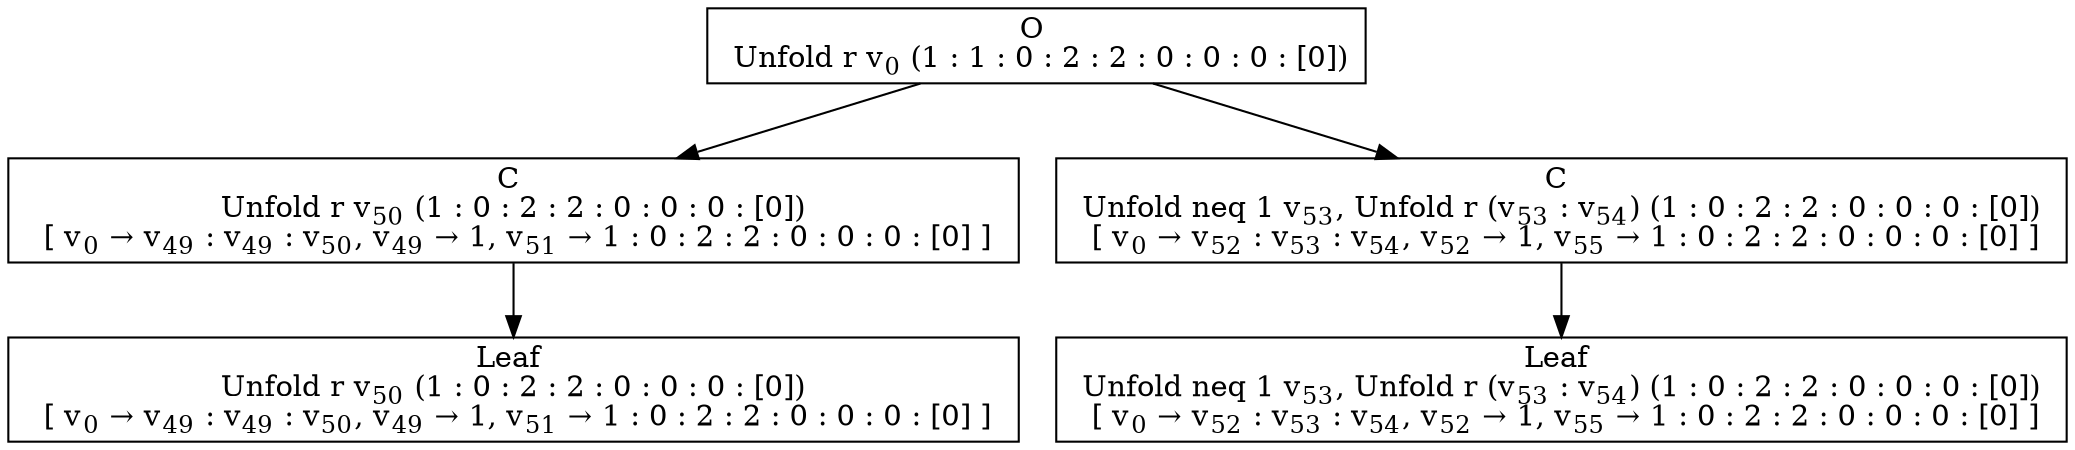 digraph {
    graph [rankdir=TB
          ,bgcolor=transparent];
    node [shape=box
         ,fillcolor=white
         ,style=filled];
    0 [label=<O <BR/> Unfold r v<SUB>0</SUB> (1 : 1 : 0 : 2 : 2 : 0 : 0 : 0 : [0])>];
    1 [label=<C <BR/> Unfold r v<SUB>50</SUB> (1 : 0 : 2 : 2 : 0 : 0 : 0 : [0]) <BR/>  [ v<SUB>0</SUB> &rarr; v<SUB>49</SUB> : v<SUB>49</SUB> : v<SUB>50</SUB>, v<SUB>49</SUB> &rarr; 1, v<SUB>51</SUB> &rarr; 1 : 0 : 2 : 2 : 0 : 0 : 0 : [0] ] >];
    2 [label=<C <BR/> Unfold neq 1 v<SUB>53</SUB>, Unfold r (v<SUB>53</SUB> : v<SUB>54</SUB>) (1 : 0 : 2 : 2 : 0 : 0 : 0 : [0]) <BR/>  [ v<SUB>0</SUB> &rarr; v<SUB>52</SUB> : v<SUB>53</SUB> : v<SUB>54</SUB>, v<SUB>52</SUB> &rarr; 1, v<SUB>55</SUB> &rarr; 1 : 0 : 2 : 2 : 0 : 0 : 0 : [0] ] >];
    3 [label=<Leaf <BR/> Unfold r v<SUB>50</SUB> (1 : 0 : 2 : 2 : 0 : 0 : 0 : [0]) <BR/>  [ v<SUB>0</SUB> &rarr; v<SUB>49</SUB> : v<SUB>49</SUB> : v<SUB>50</SUB>, v<SUB>49</SUB> &rarr; 1, v<SUB>51</SUB> &rarr; 1 : 0 : 2 : 2 : 0 : 0 : 0 : [0] ] >];
    4 [label=<Leaf <BR/> Unfold neq 1 v<SUB>53</SUB>, Unfold r (v<SUB>53</SUB> : v<SUB>54</SUB>) (1 : 0 : 2 : 2 : 0 : 0 : 0 : [0]) <BR/>  [ v<SUB>0</SUB> &rarr; v<SUB>52</SUB> : v<SUB>53</SUB> : v<SUB>54</SUB>, v<SUB>52</SUB> &rarr; 1, v<SUB>55</SUB> &rarr; 1 : 0 : 2 : 2 : 0 : 0 : 0 : [0] ] >];
    0 -> 1 [label=""];
    0 -> 2 [label=""];
    1 -> 3 [label=""];
    2 -> 4 [label=""];
}